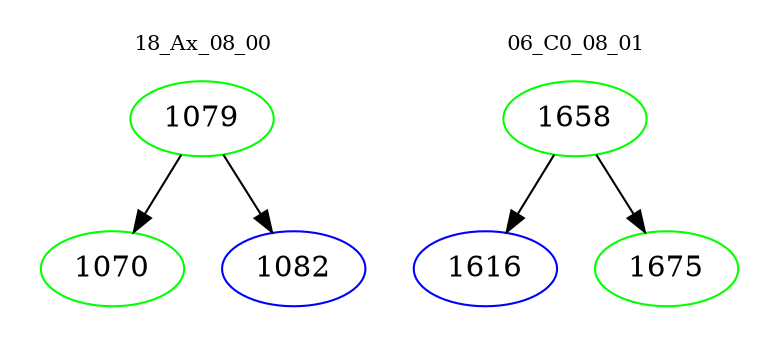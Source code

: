 digraph{
subgraph cluster_0 {
color = white
label = "18_Ax_08_00";
fontsize=10;
T0_1079 [label="1079", color="green"]
T0_1079 -> T0_1070 [color="black"]
T0_1070 [label="1070", color="green"]
T0_1079 -> T0_1082 [color="black"]
T0_1082 [label="1082", color="blue"]
}
subgraph cluster_1 {
color = white
label = "06_C0_08_01";
fontsize=10;
T1_1658 [label="1658", color="green"]
T1_1658 -> T1_1616 [color="black"]
T1_1616 [label="1616", color="blue"]
T1_1658 -> T1_1675 [color="black"]
T1_1675 [label="1675", color="green"]
}
}
